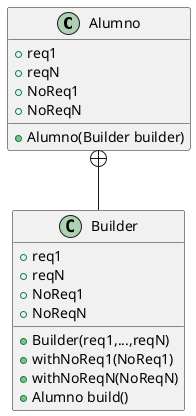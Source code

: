 @startuml
class Alumno {
    +req1
    +reqN
    +NoReq1
    +NoReqN
    +Alumno(Builder builder)
}
class Builder {
    +req1
    +reqN
    +NoReq1
    +NoReqN
    +Builder(req1,...,reqN)
    +withNoReq1(NoReq1)
    +withNoReqN(NoReqN)   
    +Alumno build()
}

Alumno +-- Builder

@enduml
